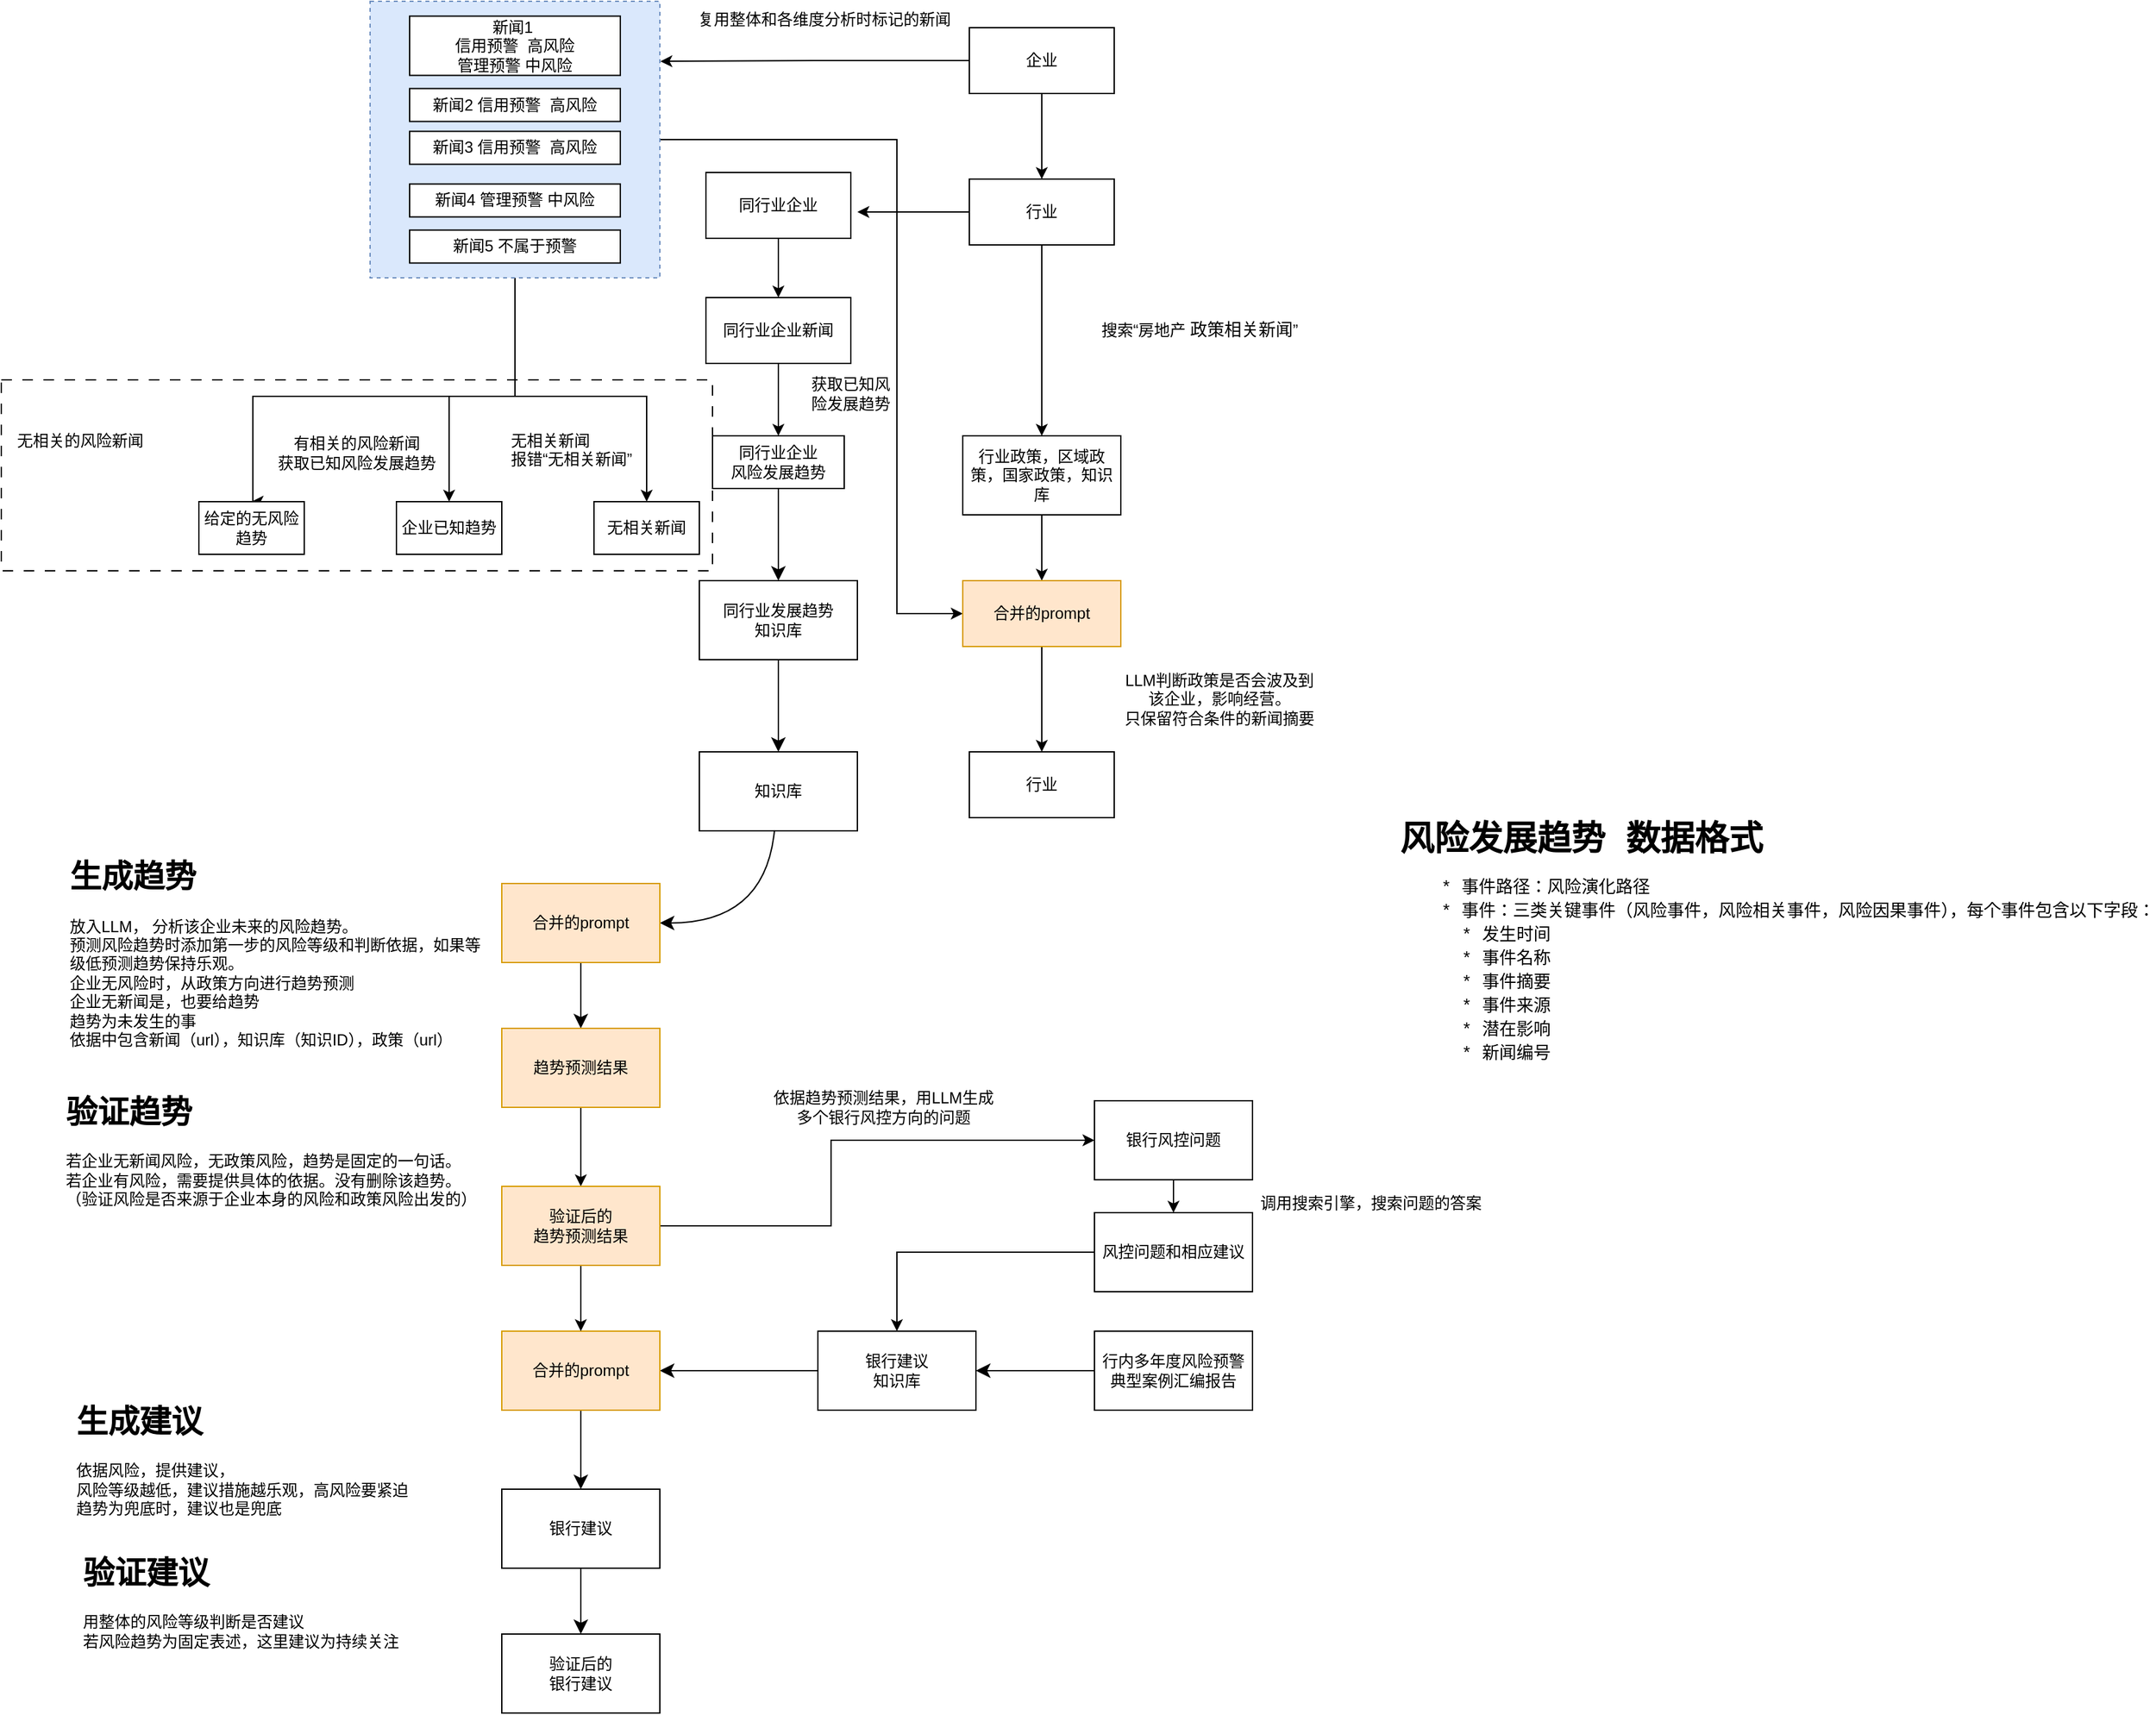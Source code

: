 <mxfile version="26.2.15" pages="2">
  <diagram id="g4KfrPMEAd8bduHjf5qQ" name="趋势预测">
    <mxGraphModel dx="2138" dy="1406" grid="1" gridSize="10" guides="1" tooltips="1" connect="1" arrows="1" fold="1" page="0" pageScale="1" pageWidth="827" pageHeight="1169" background="#FFFFFF" math="0" shadow="0">
      <root>
        <mxCell id="0" />
        <mxCell id="1" parent="0" />
        <mxCell id="QwEnGSgPYAtN27IPZTok-12" value="" style="rounded=0;whiteSpace=wrap;html=1;fillColor=none;dashed=1;dashPattern=8 8;" vertex="1" parent="1">
          <mxGeometry x="-850" y="-452.5" width="540" height="145" as="geometry" />
        </mxCell>
        <mxCell id="ap1UafbcO5KSiNEdRv5n-14" style="edgeStyle=none;curved=1;orthogonalLoop=1;jettySize=auto;html=1;entryX=1;entryY=0.5;entryDx=0;entryDy=0;fontSize=12;startSize=8;endSize=8;" parent="1" source="oFf2WfIn4G3x6mx1aA_b-1" target="oFf2WfIn4G3x6mx1aA_b-9" edge="1">
          <mxGeometry relative="1" as="geometry">
            <Array as="points">
              <mxPoint x="-270" y="-40" />
            </Array>
          </mxGeometry>
        </mxCell>
        <mxCell id="oFf2WfIn4G3x6mx1aA_b-1" value="知识库" style="rounded=0;whiteSpace=wrap;html=1;" parent="1" vertex="1">
          <mxGeometry x="-320" y="-170" width="120" height="60" as="geometry" />
        </mxCell>
        <mxCell id="cwKaPlKyqX2xf4Qcig6E-10" style="edgeStyle=none;curved=1;orthogonalLoop=1;jettySize=auto;html=1;entryX=0.5;entryY=0;entryDx=0;entryDy=0;fontSize=12;startSize=8;endSize=8;" parent="1" source="oFf2WfIn4G3x6mx1aA_b-5" target="oFf2WfIn4G3x6mx1aA_b-1" edge="1">
          <mxGeometry relative="1" as="geometry" />
        </mxCell>
        <mxCell id="oFf2WfIn4G3x6mx1aA_b-5" value="同行业发展趋势&lt;br&gt;知识库" style="rounded=0;whiteSpace=wrap;html=1;" parent="1" vertex="1">
          <mxGeometry x="-320" y="-300" width="120" height="60" as="geometry" />
        </mxCell>
        <mxCell id="ZHlB8Fmt3uqJ9cnptXor-5" value="" style="edgeStyle=none;curved=1;orthogonalLoop=1;jettySize=auto;html=1;fontSize=12;startSize=8;endSize=8;" parent="1" source="oFf2WfIn4G3x6mx1aA_b-9" target="ZHlB8Fmt3uqJ9cnptXor-4" edge="1">
          <mxGeometry relative="1" as="geometry" />
        </mxCell>
        <mxCell id="oFf2WfIn4G3x6mx1aA_b-9" value="合并的prompt" style="rounded=0;whiteSpace=wrap;html=1;fillColor=#ffe6cc;strokeColor=#d79b00;" parent="1" vertex="1">
          <mxGeometry x="-470" y="-70" width="120" height="60" as="geometry" />
        </mxCell>
        <mxCell id="oFf2WfIn4G3x6mx1aA_b-12" value="&lt;div style=&quot;&quot;&gt;&lt;h1&gt;&lt;span style=&quot;background-color: transparent; color: light-dark(rgb(0, 0, 0), rgb(255, 255, 255));&quot;&gt;生成趋势&lt;/span&gt;&lt;/h1&gt;&lt;span style=&quot;background-color: transparent; color: light-dark(rgb(0, 0, 0), rgb(255, 255, 255));&quot;&gt;放入LLM， 分析该企业未来的风险趋势。&lt;/span&gt;&lt;/div&gt;预测风险趋势时添加第一步的风险等级和判断依据，如果等级低预测趋势保持乐观。&lt;div&gt;&lt;span style=&quot;&quot;&gt;企业无风险时，从政策方向进行趋势预测&lt;br&gt;企业无新闻是，也要给趋势&lt;br&gt;趋势为未发生的事&lt;br&gt;依据中包含新闻（url），知识库（知识ID），政策（url）&lt;/span&gt;&lt;/div&gt;" style="text;html=1;align=left;verticalAlign=middle;whiteSpace=wrap;rounded=0;" parent="1" vertex="1">
          <mxGeometry x="-800" y="-100" width="320" height="150" as="geometry" />
        </mxCell>
        <mxCell id="ZHlB8Fmt3uqJ9cnptXor-7" value="" style="edgeStyle=none;curved=1;orthogonalLoop=1;jettySize=auto;html=1;fontSize=12;startSize=8;endSize=8;" parent="1" source="ap1UafbcO5KSiNEdRv5n-1" target="ZHlB8Fmt3uqJ9cnptXor-6" edge="1">
          <mxGeometry relative="1" as="geometry" />
        </mxCell>
        <mxCell id="ap1UafbcO5KSiNEdRv5n-1" value="银行建议" style="rounded=0;whiteSpace=wrap;html=1;" parent="1" vertex="1">
          <mxGeometry x="-470" y="390" width="120" height="60" as="geometry" />
        </mxCell>
        <mxCell id="ap1UafbcO5KSiNEdRv5n-3" value="企业已知趋势" style="rounded=0;whiteSpace=wrap;html=1;" parent="1" vertex="1">
          <mxGeometry x="-550" y="-360" width="80" height="40" as="geometry" />
        </mxCell>
        <mxCell id="cwKaPlKyqX2xf4Qcig6E-9" style="edgeStyle=none;curved=1;orthogonalLoop=1;jettySize=auto;html=1;entryX=1;entryY=0.5;entryDx=0;entryDy=0;fontSize=12;startSize=8;endSize=8;" parent="1" source="ap1UafbcO5KSiNEdRv5n-4" target="cwKaPlKyqX2xf4Qcig6E-5" edge="1">
          <mxGeometry relative="1" as="geometry" />
        </mxCell>
        <mxCell id="ap1UafbcO5KSiNEdRv5n-4" value="行内多年度风险预警典型案例汇编报告" style="rounded=0;whiteSpace=wrap;html=1;" parent="1" vertex="1">
          <mxGeometry x="-20" y="270" width="120" height="60" as="geometry" />
        </mxCell>
        <mxCell id="ap1UafbcO5KSiNEdRv5n-12" style="edgeStyle=none;curved=1;orthogonalLoop=1;jettySize=auto;html=1;entryX=0.5;entryY=0;entryDx=0;entryDy=0;fontSize=12;startSize=8;endSize=8;strokeColor=#000000;" parent="1" source="ap1UafbcO5KSiNEdRv5n-11" target="oFf2WfIn4G3x6mx1aA_b-5" edge="1">
          <mxGeometry relative="1" as="geometry" />
        </mxCell>
        <mxCell id="ap1UafbcO5KSiNEdRv5n-11" value="同行业企业&lt;br&gt;风险发展趋势" style="rounded=0;whiteSpace=wrap;html=1;" parent="1" vertex="1">
          <mxGeometry x="-310" y="-410" width="100" height="40" as="geometry" />
        </mxCell>
        <mxCell id="ap1UafbcO5KSiNEdRv5n-15" value="&lt;div style=&quot;font-family: Consolas, &amp;quot;Courier New&amp;quot;, monospace; font-weight: normal; font-size: 13px; line-height: 18px; white-space: pre;&quot;&gt;&lt;div style=&quot;&quot;&gt;&lt;h1 style=&quot;&quot;&gt;风险发展趋势 数据格式&lt;/h1&gt;&lt;font&gt;&lt;font style=&quot;color: rgb(0, 0, 0);&quot;&gt;&amp;nbsp; &amp;nbsp; * 事件路径：风险演化路径&lt;br&gt;&lt;/font&gt;&lt;font style=&quot;color: rgb(0, 0, 0);&quot;&gt;    * 事件：三类关键事件（风险事件，风险相关事件，风险因果事件），每个事件包含以下字段：&lt;/font&gt;&lt;/font&gt;&lt;/div&gt;&lt;div style=&quot;&quot;&gt;&lt;span style=&quot;color: rgb(206, 145, 120);&quot;&gt;&lt;font style=&quot;color: rgb(0, 0, 0);&quot;&gt;&amp;nbsp; &amp;nbsp; &amp;nbsp; * 发生时间&lt;/font&gt;&lt;/span&gt;&lt;/div&gt;&lt;div style=&quot;&quot;&gt;&lt;span style=&quot;color: rgb(206, 145, 120);&quot;&gt;&lt;font style=&quot;color: rgb(0, 0, 0);&quot;&gt;&amp;nbsp; &amp;nbsp; &amp;nbsp; * 事件名称&lt;/font&gt;&lt;/span&gt;&lt;/div&gt;&lt;div style=&quot;&quot;&gt;&lt;span style=&quot;color: rgb(206, 145, 120);&quot;&gt;&lt;font style=&quot;color: rgb(0, 0, 0);&quot;&gt;&amp;nbsp; &amp;nbsp; &amp;nbsp; * 事件摘要&lt;/font&gt;&lt;/span&gt;&lt;/div&gt;&lt;div style=&quot;&quot;&gt;&lt;span style=&quot;color: rgb(206, 145, 120);&quot;&gt;&lt;font style=&quot;color: rgb(0, 0, 0);&quot;&gt;&amp;nbsp; &amp;nbsp; &amp;nbsp; * 事件来源&lt;/font&gt;&lt;/span&gt;&lt;/div&gt;&lt;div style=&quot;&quot;&gt;&lt;span style=&quot;color: rgb(206, 145, 120);&quot;&gt;&lt;font style=&quot;color: rgb(0, 0, 0);&quot;&gt;&amp;nbsp; &amp;nbsp; &amp;nbsp; * 潜在影响&lt;/font&gt;&lt;/span&gt;&lt;/div&gt;&lt;div style=&quot;&quot;&gt;&lt;span style=&quot;color: rgb(206, 145, 120);&quot;&gt;&lt;font style=&quot;color: rgb(0, 0, 0);&quot;&gt;&amp;nbsp; &amp;nbsp; &amp;nbsp; * 新闻编号&lt;/font&gt;&lt;/span&gt;&lt;/div&gt;&lt;/div&gt;" style="text;whiteSpace=wrap;html=1;" parent="1" vertex="1">
          <mxGeometry x="210" y="-135" width="560" height="220" as="geometry" />
        </mxCell>
        <mxCell id="cwKaPlKyqX2xf4Qcig6E-8" style="edgeStyle=none;curved=1;orthogonalLoop=1;jettySize=auto;html=1;entryX=1;entryY=0.5;entryDx=0;entryDy=0;fontSize=12;startSize=8;endSize=8;" parent="1" source="cwKaPlKyqX2xf4Qcig6E-5" target="cwKaPlKyqX2xf4Qcig6E-6" edge="1">
          <mxGeometry relative="1" as="geometry" />
        </mxCell>
        <mxCell id="cwKaPlKyqX2xf4Qcig6E-5" value="银行建议&lt;br&gt;知识库" style="rounded=0;whiteSpace=wrap;html=1;" parent="1" vertex="1">
          <mxGeometry x="-230" y="270" width="120" height="60" as="geometry" />
        </mxCell>
        <mxCell id="cwKaPlKyqX2xf4Qcig6E-11" style="edgeStyle=none;curved=1;orthogonalLoop=1;jettySize=auto;html=1;entryX=0.5;entryY=0;entryDx=0;entryDy=0;fontSize=12;startSize=8;endSize=8;" parent="1" source="cwKaPlKyqX2xf4Qcig6E-6" target="ap1UafbcO5KSiNEdRv5n-1" edge="1">
          <mxGeometry relative="1" as="geometry" />
        </mxCell>
        <mxCell id="cwKaPlKyqX2xf4Qcig6E-6" value="合并的prompt" style="rounded=0;whiteSpace=wrap;html=1;fillColor=#ffe6cc;strokeColor=#d79b00;" parent="1" vertex="1">
          <mxGeometry x="-470" y="270" width="120" height="60" as="geometry" />
        </mxCell>
        <mxCell id="cwKaPlKyqX2xf4Qcig6E-12" value="&lt;h1&gt;生成建议&lt;/h1&gt;依据风险，提供建议，&lt;br&gt;风险等级越低，建议措施越乐观，高风险要紧迫&lt;br&gt;趋势为兜底时，建议也是兜底" style="text;html=1;align=left;verticalAlign=middle;whiteSpace=wrap;rounded=0;" parent="1" vertex="1">
          <mxGeometry x="-795" y="310" width="310" height="100" as="geometry" />
        </mxCell>
        <mxCell id="WetCdsiVF_AP3SzyY_i4-27" value="" style="edgeStyle=orthogonalEdgeStyle;rounded=0;orthogonalLoop=1;jettySize=auto;html=1;" parent="1" source="cwKaPlKyqX2xf4Qcig6E-19" target="WetCdsiVF_AP3SzyY_i4-26" edge="1">
          <mxGeometry relative="1" as="geometry" />
        </mxCell>
        <mxCell id="cwKaPlKyqX2xf4Qcig6E-19" value="银行风控问题" style="rounded=0;whiteSpace=wrap;html=1;" parent="1" vertex="1">
          <mxGeometry x="-20" y="95" width="120" height="60" as="geometry" />
        </mxCell>
        <mxCell id="WetCdsiVF_AP3SzyY_i4-49" style="edgeStyle=orthogonalEdgeStyle;rounded=0;orthogonalLoop=1;jettySize=auto;html=1;entryX=0.5;entryY=0;entryDx=0;entryDy=0;" parent="1" source="cwKaPlKyqX2xf4Qcig6E-22" target="WetCdsiVF_AP3SzyY_i4-44" edge="1">
          <mxGeometry relative="1" as="geometry" />
        </mxCell>
        <mxCell id="cwKaPlKyqX2xf4Qcig6E-22" value="行业政策，区域政策，国家政策，知识库" style="rounded=0;whiteSpace=wrap;html=1;" parent="1" vertex="1">
          <mxGeometry x="-120" y="-410" width="120" height="60" as="geometry" />
        </mxCell>
        <mxCell id="cwKaPlKyqX2xf4Qcig6E-35" value="&lt;div style=&quot;text-align: left;&quot;&gt;&lt;h1&gt;&lt;span style=&quot;background-color: transparent; color: light-dark(rgb(0, 0, 0), rgb(255, 255, 255)); text-align: center;&quot;&gt;验证趋势&lt;/span&gt;&lt;/h1&gt;&lt;span style=&quot;background-color: transparent; color: light-dark(rgb(0, 0, 0), rgb(255, 255, 255)); text-align: center;&quot;&gt;若企业无新闻风险，无政策风险，趋势是固定的一句话。&lt;br&gt;若企业有风险，需要提供具体的依据。&lt;/span&gt;&lt;span style=&quot;background-color: transparent; color: light-dark(rgb(0, 0, 0), rgb(255, 255, 255)); text-align: center;&quot;&gt;没有删除该趋势。&lt;/span&gt;&lt;/div&gt;&lt;div style=&quot;text-align: center;&quot;&gt;（验证风险是否来源于企业本身的风险和政策风险出发的）&lt;br&gt;&lt;/div&gt;" style="text;html=1;align=center;verticalAlign=middle;whiteSpace=wrap;rounded=0;" parent="1" vertex="1">
          <mxGeometry x="-805" y="85" width="320" height="80" as="geometry" />
        </mxCell>
        <mxCell id="WetCdsiVF_AP3SzyY_i4-15" value="" style="edgeStyle=orthogonalEdgeStyle;rounded=0;orthogonalLoop=1;jettySize=auto;html=1;" parent="1" source="ZHlB8Fmt3uqJ9cnptXor-4" target="WetCdsiVF_AP3SzyY_i4-14" edge="1">
          <mxGeometry relative="1" as="geometry" />
        </mxCell>
        <mxCell id="ZHlB8Fmt3uqJ9cnptXor-4" value="趋势预测结果" style="rounded=0;whiteSpace=wrap;html=1;fillColor=#ffe6cc;strokeColor=#d79b00;" parent="1" vertex="1">
          <mxGeometry x="-470" y="40" width="120" height="60" as="geometry" />
        </mxCell>
        <mxCell id="ZHlB8Fmt3uqJ9cnptXor-6" value="验证后的&lt;br&gt;银行建议" style="rounded=0;whiteSpace=wrap;html=1;" parent="1" vertex="1">
          <mxGeometry x="-470" y="500" width="120" height="60" as="geometry" />
        </mxCell>
        <mxCell id="ZHlB8Fmt3uqJ9cnptXor-13" value="&lt;h1&gt;&lt;span style=&quot;&quot;&gt;验证建议&lt;/span&gt;&lt;/h1&gt;&lt;span style=&quot;&quot;&gt;用整体的风险等级判断是否建议&lt;/span&gt;&lt;br style=&quot;padding: 0px; margin: 0px;&quot;&gt;&lt;span style=&quot;&quot;&gt;若风险趋势为固定表述，这里建议为持续关注&lt;br&gt;&lt;br&gt;&lt;/span&gt;" style="text;html=1;align=left;verticalAlign=middle;whiteSpace=wrap;rounded=0;" parent="1" vertex="1">
          <mxGeometry x="-790" y="430" width="275" height="90" as="geometry" />
        </mxCell>
        <mxCell id="ZHlB8Fmt3uqJ9cnptXor-16" value="LLM判断政策是否会波及到该企业，影响经营。&lt;br&gt;只保留符合条件的新闻摘要" style="text;html=1;align=center;verticalAlign=middle;whiteSpace=wrap;rounded=0;" parent="1" vertex="1">
          <mxGeometry y="-250" width="150" height="80" as="geometry" />
        </mxCell>
        <mxCell id="dJdMZ9Y7PKRbqeQjchNC-8" style="edgeStyle=orthogonalEdgeStyle;rounded=0;orthogonalLoop=1;jettySize=auto;html=1;entryX=0.5;entryY=0;entryDx=0;entryDy=0;" parent="1" source="dJdMZ9Y7PKRbqeQjchNC-1" target="ap1UafbcO5KSiNEdRv5n-3" edge="1">
          <mxGeometry relative="1" as="geometry">
            <Array as="points">
              <mxPoint x="-460" y="-440" />
              <mxPoint x="-510" y="-440" />
            </Array>
          </mxGeometry>
        </mxCell>
        <mxCell id="WetCdsiVF_AP3SzyY_i4-32" style="edgeStyle=orthogonalEdgeStyle;rounded=0;orthogonalLoop=1;jettySize=auto;html=1;entryX=0.5;entryY=0;entryDx=0;entryDy=0;" parent="1" source="dJdMZ9Y7PKRbqeQjchNC-1" target="WetCdsiVF_AP3SzyY_i4-17" edge="1">
          <mxGeometry relative="1" as="geometry">
            <Array as="points">
              <mxPoint x="-460" y="-440" />
              <mxPoint x="-360" y="-440" />
            </Array>
          </mxGeometry>
        </mxCell>
        <mxCell id="WetCdsiVF_AP3SzyY_i4-52" style="edgeStyle=orthogonalEdgeStyle;rounded=0;orthogonalLoop=1;jettySize=auto;html=1;entryX=0;entryY=0.5;entryDx=0;entryDy=0;" parent="1" source="dJdMZ9Y7PKRbqeQjchNC-1" target="WetCdsiVF_AP3SzyY_i4-44" edge="1">
          <mxGeometry relative="1" as="geometry">
            <Array as="points">
              <mxPoint x="-170" y="-635" />
              <mxPoint x="-170" y="-275" />
            </Array>
          </mxGeometry>
        </mxCell>
        <mxCell id="QwEnGSgPYAtN27IPZTok-10" style="edgeStyle=orthogonalEdgeStyle;rounded=0;orthogonalLoop=1;jettySize=auto;html=1;" edge="1" parent="1">
          <mxGeometry relative="1" as="geometry">
            <mxPoint x="-660" y="-360" as="targetPoint" />
            <mxPoint x="-460" y="-440" as="sourcePoint" />
            <Array as="points">
              <mxPoint x="-659" y="-440" />
            </Array>
          </mxGeometry>
        </mxCell>
        <mxCell id="dJdMZ9Y7PKRbqeQjchNC-1" value="" style="rounded=0;whiteSpace=wrap;html=1;dashed=1;fillColor=#dae8fc;strokeColor=#6c8ebf;" parent="1" vertex="1">
          <mxGeometry x="-570" y="-740" width="220" height="210" as="geometry" />
        </mxCell>
        <mxCell id="dJdMZ9Y7PKRbqeQjchNC-2" value="新闻5 不属于预警" style="rounded=0;whiteSpace=wrap;html=1;" parent="1" vertex="1">
          <mxGeometry x="-540" y="-566.25" width="160" height="25" as="geometry" />
        </mxCell>
        <mxCell id="dJdMZ9Y7PKRbqeQjchNC-3" value="新闻4 管理预警 中风险" style="rounded=0;whiteSpace=wrap;html=1;" parent="1" vertex="1">
          <mxGeometry x="-540" y="-601.25" width="160" height="25" as="geometry" />
        </mxCell>
        <mxCell id="dJdMZ9Y7PKRbqeQjchNC-4" value="新闻3 信用预警&amp;nbsp; 高风险" style="rounded=0;whiteSpace=wrap;html=1;" parent="1" vertex="1">
          <mxGeometry x="-540" y="-641.25" width="160" height="25" as="geometry" />
        </mxCell>
        <mxCell id="dJdMZ9Y7PKRbqeQjchNC-5" value="新闻2 信用预警&amp;nbsp; 高风险" style="rounded=0;whiteSpace=wrap;html=1;" parent="1" vertex="1">
          <mxGeometry x="-540" y="-673.75" width="160" height="25" as="geometry" />
        </mxCell>
        <mxCell id="dJdMZ9Y7PKRbqeQjchNC-6" value="新闻1&amp;nbsp;&lt;div&gt;信用预警&amp;nbsp; 高风险&lt;div&gt;管理预警 中风险&lt;/div&gt;&lt;/div&gt;" style="rounded=0;whiteSpace=wrap;html=1;" parent="1" vertex="1">
          <mxGeometry x="-540" y="-728.75" width="160" height="45" as="geometry" />
        </mxCell>
        <mxCell id="WetCdsiVF_AP3SzyY_i4-5" style="edgeStyle=orthogonalEdgeStyle;rounded=0;orthogonalLoop=1;jettySize=auto;html=1;entryX=0.5;entryY=0;entryDx=0;entryDy=0;" parent="1" source="WetCdsiVF_AP3SzyY_i4-2" target="cwKaPlKyqX2xf4Qcig6E-22" edge="1">
          <mxGeometry relative="1" as="geometry" />
        </mxCell>
        <mxCell id="WetCdsiVF_AP3SzyY_i4-10" style="edgeStyle=orthogonalEdgeStyle;rounded=0;orthogonalLoop=1;jettySize=auto;html=1;" parent="1" source="WetCdsiVF_AP3SzyY_i4-2" edge="1">
          <mxGeometry relative="1" as="geometry">
            <mxPoint x="-200" y="-580" as="targetPoint" />
          </mxGeometry>
        </mxCell>
        <mxCell id="WetCdsiVF_AP3SzyY_i4-2" value="行业" style="html=1;whiteSpace=wrap;" parent="1" vertex="1">
          <mxGeometry x="-115" y="-605" width="110" height="50" as="geometry" />
        </mxCell>
        <mxCell id="WetCdsiVF_AP3SzyY_i4-6" style="edgeStyle=orthogonalEdgeStyle;rounded=0;orthogonalLoop=1;jettySize=auto;html=1;entryX=0.5;entryY=0;entryDx=0;entryDy=0;" parent="1" source="WetCdsiVF_AP3SzyY_i4-3" target="WetCdsiVF_AP3SzyY_i4-2" edge="1">
          <mxGeometry relative="1" as="geometry" />
        </mxCell>
        <mxCell id="WetCdsiVF_AP3SzyY_i4-3" value="企业" style="html=1;whiteSpace=wrap;" parent="1" vertex="1">
          <mxGeometry x="-115" y="-720" width="110" height="50" as="geometry" />
        </mxCell>
        <mxCell id="WetCdsiVF_AP3SzyY_i4-7" value="&lt;span&gt;&lt;font&gt;&lt;font style=&quot;color: rgb(0, 0, 0);&quot;&gt;搜索“房地产&amp;nbsp;&lt;/font&gt;&lt;span style=&quot;font-family: Consolas, &amp;quot;Courier New&amp;quot;, monospace; font-size: 13px; white-space: pre; color: rgb(206, 145, 120);&quot;&gt;&lt;font style=&quot;color: rgb(0, 0, 0);&quot;&gt;政策相关新闻&lt;/font&gt;&lt;/span&gt;&lt;font style=&quot;color: rgb(0, 0, 0);&quot;&gt;”&lt;/font&gt;&lt;/font&gt;&lt;/span&gt;" style="text;html=1;align=center;verticalAlign=middle;whiteSpace=wrap;rounded=0;" parent="1" vertex="1">
          <mxGeometry x="-50" y="-500" width="220" height="20" as="geometry" />
        </mxCell>
        <mxCell id="WetCdsiVF_AP3SzyY_i4-8" value="复用整体和各维度分析时标记的新闻" style="text;html=1;align=center;verticalAlign=middle;whiteSpace=wrap;rounded=0;" parent="1" vertex="1">
          <mxGeometry x="-330" y="-740" width="210" height="27.5" as="geometry" />
        </mxCell>
        <mxCell id="WetCdsiVF_AP3SzyY_i4-42" style="edgeStyle=orthogonalEdgeStyle;rounded=0;orthogonalLoop=1;jettySize=auto;html=1;entryX=0.5;entryY=0;entryDx=0;entryDy=0;" parent="1" source="WetCdsiVF_AP3SzyY_i4-9" target="WetCdsiVF_AP3SzyY_i4-40" edge="1">
          <mxGeometry relative="1" as="geometry" />
        </mxCell>
        <mxCell id="WetCdsiVF_AP3SzyY_i4-9" value="同行业企业" style="html=1;whiteSpace=wrap;" parent="1" vertex="1">
          <mxGeometry x="-315" y="-610" width="110" height="50" as="geometry" />
        </mxCell>
        <mxCell id="WetCdsiVF_AP3SzyY_i4-16" style="edgeStyle=orthogonalEdgeStyle;rounded=0;orthogonalLoop=1;jettySize=auto;html=1;entryX=0.5;entryY=0;entryDx=0;entryDy=0;" parent="1" source="WetCdsiVF_AP3SzyY_i4-14" target="cwKaPlKyqX2xf4Qcig6E-6" edge="1">
          <mxGeometry relative="1" as="geometry" />
        </mxCell>
        <mxCell id="WetCdsiVF_AP3SzyY_i4-29" style="edgeStyle=orthogonalEdgeStyle;rounded=0;orthogonalLoop=1;jettySize=auto;html=1;entryX=0;entryY=0.5;entryDx=0;entryDy=0;" parent="1" source="WetCdsiVF_AP3SzyY_i4-14" target="cwKaPlKyqX2xf4Qcig6E-19" edge="1">
          <mxGeometry relative="1" as="geometry">
            <Array as="points">
              <mxPoint x="-220" y="190" />
              <mxPoint x="-220" y="125" />
            </Array>
          </mxGeometry>
        </mxCell>
        <mxCell id="WetCdsiVF_AP3SzyY_i4-14" value="验证后的&lt;br&gt;趋势预测结果" style="rounded=0;whiteSpace=wrap;html=1;fillColor=#ffe6cc;strokeColor=#d79b00;" parent="1" vertex="1">
          <mxGeometry x="-470" y="160" width="120" height="60" as="geometry" />
        </mxCell>
        <mxCell id="WetCdsiVF_AP3SzyY_i4-17" value="无相关新闻" style="html=1;whiteSpace=wrap;" parent="1" vertex="1">
          <mxGeometry x="-400" y="-360" width="80" height="40" as="geometry" />
        </mxCell>
        <mxCell id="WetCdsiVF_AP3SzyY_i4-19" value="&lt;span style=&quot;text-align: center;&quot;&gt;无&lt;/span&gt;&lt;span style=&quot;color: light-dark(rgb(0, 0, 0), rgb(255, 255, 255)); background-color: transparent; text-align: center;&quot;&gt;相关&lt;/span&gt;&lt;span style=&quot;color: light-dark(rgb(0, 0, 0), rgb(255, 255, 255)); background-color: transparent; text-align: center;&quot;&gt;新闻&lt;br&gt;报错“无相关新闻&lt;/span&gt;&lt;span style=&quot;color: light-dark(rgb(0, 0, 0), rgb(255, 255, 255)); background-color: transparent; text-align: center;&quot;&gt;”&lt;/span&gt;" style="text;whiteSpace=wrap;html=1;" parent="1" vertex="1">
          <mxGeometry x="-465" y="-420" width="150" height="20" as="geometry" />
        </mxCell>
        <mxCell id="WetCdsiVF_AP3SzyY_i4-20" value="&lt;span style=&quot;forced-color-adjust: none; color: light-dark(rgb(0, 0, 0), rgb(255, 255, 255)); font-family: Helvetica; font-size: 12px; font-style: normal; font-variant-ligatures: normal; font-variant-caps: normal; font-weight: 400; letter-spacing: normal; orphans: 2; text-indent: 0px; text-transform: none; widows: 2; word-spacing: 0px; -webkit-text-stroke-width: 0px; white-space: normal; background-color: transparent; text-decoration-thickness: initial; text-decoration-style: initial; text-decoration-color: initial; text-align: center;&quot;&gt;无相关的风险&lt;/span&gt;&lt;span style=&quot;forced-color-adjust: none; color: light-dark(rgb(0, 0, 0), rgb(255, 255, 255)); font-family: Helvetica; font-size: 12px; font-style: normal; font-variant-ligatures: normal; font-variant-caps: normal; font-weight: 400; letter-spacing: normal; orphans: 2; text-indent: 0px; text-transform: none; widows: 2; word-spacing: 0px; -webkit-text-stroke-width: 0px; white-space: normal; background-color: transparent; text-decoration-thickness: initial; text-decoration-style: initial; text-decoration-color: initial; text-align: center;&quot;&gt;新闻&lt;/span&gt;" style="text;whiteSpace=wrap;html=1;" parent="1" vertex="1">
          <mxGeometry x="-840" y="-420" width="180" height="50" as="geometry" />
        </mxCell>
        <mxCell id="WetCdsiVF_AP3SzyY_i4-23" style="edgeStyle=orthogonalEdgeStyle;rounded=0;orthogonalLoop=1;jettySize=auto;html=1;exitX=0.5;exitY=1;exitDx=0;exitDy=0;" parent="1" source="WetCdsiVF_AP3SzyY_i4-20" target="WetCdsiVF_AP3SzyY_i4-20" edge="1">
          <mxGeometry relative="1" as="geometry" />
        </mxCell>
        <mxCell id="WetCdsiVF_AP3SzyY_i4-25" value="依据趋势预测结果，用LLM生成多个银行风控方向的问题" style="text;html=1;align=center;verticalAlign=middle;whiteSpace=wrap;rounded=0;" parent="1" vertex="1">
          <mxGeometry x="-270" y="85" width="180" height="30" as="geometry" />
        </mxCell>
        <mxCell id="WetCdsiVF_AP3SzyY_i4-30" style="edgeStyle=orthogonalEdgeStyle;rounded=0;orthogonalLoop=1;jettySize=auto;html=1;entryX=0.5;entryY=0;entryDx=0;entryDy=0;" parent="1" source="WetCdsiVF_AP3SzyY_i4-26" target="cwKaPlKyqX2xf4Qcig6E-5" edge="1">
          <mxGeometry relative="1" as="geometry" />
        </mxCell>
        <mxCell id="WetCdsiVF_AP3SzyY_i4-26" value="风控问题和相应建议" style="rounded=0;whiteSpace=wrap;html=1;" parent="1" vertex="1">
          <mxGeometry x="-20" y="180" width="120" height="60" as="geometry" />
        </mxCell>
        <mxCell id="WetCdsiVF_AP3SzyY_i4-28" value="调用搜索引擎，搜索问题的答案" style="text;html=1;align=center;verticalAlign=middle;whiteSpace=wrap;rounded=0;" parent="1" vertex="1">
          <mxGeometry x="100" y="150" width="180" height="45" as="geometry" />
        </mxCell>
        <mxCell id="WetCdsiVF_AP3SzyY_i4-33" style="edgeStyle=orthogonalEdgeStyle;rounded=0;orthogonalLoop=1;jettySize=auto;html=1;entryX=1.002;entryY=0.217;entryDx=0;entryDy=0;entryPerimeter=0;" parent="1" source="WetCdsiVF_AP3SzyY_i4-3" target="dJdMZ9Y7PKRbqeQjchNC-1" edge="1">
          <mxGeometry relative="1" as="geometry" />
        </mxCell>
        <mxCell id="WetCdsiVF_AP3SzyY_i4-35" value="有相关的风险新闻&lt;br&gt;获取已知风险发展趋势" style="text;html=1;align=center;verticalAlign=middle;whiteSpace=wrap;rounded=0;" parent="1" vertex="1">
          <mxGeometry x="-650" y="-410" width="140" height="25" as="geometry" />
        </mxCell>
        <mxCell id="WetCdsiVF_AP3SzyY_i4-37" value="获取已知风险发展趋势" style="text;html=1;align=center;verticalAlign=middle;whiteSpace=wrap;rounded=0;" parent="1" vertex="1">
          <mxGeometry x="-240" y="-455" width="70" height="25" as="geometry" />
        </mxCell>
        <mxCell id="WetCdsiVF_AP3SzyY_i4-41" style="edgeStyle=orthogonalEdgeStyle;rounded=0;orthogonalLoop=1;jettySize=auto;html=1;entryX=0.5;entryY=0;entryDx=0;entryDy=0;" parent="1" source="WetCdsiVF_AP3SzyY_i4-40" target="ap1UafbcO5KSiNEdRv5n-11" edge="1">
          <mxGeometry relative="1" as="geometry">
            <mxPoint x="-260" y="-420" as="targetPoint" />
          </mxGeometry>
        </mxCell>
        <mxCell id="WetCdsiVF_AP3SzyY_i4-40" value="同行业企业新闻" style="html=1;whiteSpace=wrap;" parent="1" vertex="1">
          <mxGeometry x="-315" y="-515" width="110" height="50" as="geometry" />
        </mxCell>
        <mxCell id="QwEnGSgPYAtN27IPZTok-6" value="" style="edgeStyle=orthogonalEdgeStyle;rounded=0;orthogonalLoop=1;jettySize=auto;html=1;" edge="1" parent="1" source="WetCdsiVF_AP3SzyY_i4-44" target="QwEnGSgPYAtN27IPZTok-4">
          <mxGeometry relative="1" as="geometry" />
        </mxCell>
        <mxCell id="WetCdsiVF_AP3SzyY_i4-44" value="合并的prompt" style="rounded=0;whiteSpace=wrap;html=1;fillColor=#ffe6cc;strokeColor=#d79b00;" parent="1" vertex="1">
          <mxGeometry x="-120" y="-300" width="120" height="50" as="geometry" />
        </mxCell>
        <mxCell id="QwEnGSgPYAtN27IPZTok-4" value="行业" style="html=1;whiteSpace=wrap;" vertex="1" parent="1">
          <mxGeometry x="-115" y="-170" width="110" height="50" as="geometry" />
        </mxCell>
        <mxCell id="QwEnGSgPYAtN27IPZTok-13" value="给定的无风险趋势" style="rounded=0;whiteSpace=wrap;html=1;" vertex="1" parent="1">
          <mxGeometry x="-700" y="-360" width="80" height="40" as="geometry" />
        </mxCell>
      </root>
    </mxGraphModel>
  </diagram>
  <diagram name="整体和各维度分析" id="-CptS_FyW93wxNX5hnl3">
    <mxGraphModel dx="1173" dy="758" grid="1" gridSize="10" guides="1" tooltips="1" connect="1" arrows="1" fold="1" page="1" pageScale="1" pageWidth="827" pageHeight="1169" background="#FFFFFF" math="0" shadow="0">
      <root>
        <mxCell id="0" />
        <mxCell id="1" parent="0" />
        <mxCell id="s7Zkl6-Z5yvxKvuWmYw4-3" style="edgeStyle=orthogonalEdgeStyle;rounded=0;orthogonalLoop=1;jettySize=auto;html=1;exitX=0.689;exitY=1.017;exitDx=0;exitDy=0;exitPerimeter=0;" edge="1" parent="1" source="sgrRT7Y9RnZKxksEeC1y-44">
          <mxGeometry relative="1" as="geometry">
            <mxPoint x="285" y="1507.5" as="targetPoint" />
            <mxPoint x="420" y="1360" as="sourcePoint" />
            <Array as="points">
              <mxPoint x="381" y="1360" />
              <mxPoint x="380" y="1508" />
            </Array>
          </mxGeometry>
        </mxCell>
        <mxCell id="sgrRT7Y9RnZKxksEeC1y-44" value="" style="rounded=0;whiteSpace=wrap;html=1;" parent="1" vertex="1">
          <mxGeometry x="250" y="1120" width="190" height="232.5" as="geometry" />
        </mxCell>
        <mxCell id="sgrRT7Y9RnZKxksEeC1y-24" value="" style="rounded=0;whiteSpace=wrap;html=1;dashed=1;" parent="1" vertex="1">
          <mxGeometry x="260" y="1240" width="166" height="90" as="geometry" />
        </mxCell>
        <mxCell id="sgrRT7Y9RnZKxksEeC1y-23" value="" style="rounded=0;whiteSpace=wrap;html=1;dashed=1;" parent="1" vertex="1">
          <mxGeometry x="260" y="1135" width="170" height="100" as="geometry" />
        </mxCell>
        <mxCell id="s7Zkl6-Z5yvxKvuWmYw4-4" style="edgeStyle=orthogonalEdgeStyle;rounded=0;orthogonalLoop=1;jettySize=auto;html=1;" edge="1" parent="1" source="sgrRT7Y9RnZKxksEeC1y-10">
          <mxGeometry relative="1" as="geometry">
            <mxPoint x="253" y="810" as="targetPoint" />
          </mxGeometry>
        </mxCell>
        <mxCell id="sgrRT7Y9RnZKxksEeC1y-10" value="" style="rounded=0;whiteSpace=wrap;html=1;dashed=1;fillColor=none;" parent="1" vertex="1">
          <mxGeometry x="198.25" y="580" width="110" height="160" as="geometry" />
        </mxCell>
        <mxCell id="sgrRT7Y9RnZKxksEeC1y-1" value="新闻5" style="rounded=0;whiteSpace=wrap;html=1;" parent="1" vertex="1">
          <mxGeometry x="218.25" y="710" width="70" height="20" as="geometry" />
        </mxCell>
        <mxCell id="sgrRT7Y9RnZKxksEeC1y-2" value="新闻4" style="rounded=0;whiteSpace=wrap;html=1;" parent="1" vertex="1">
          <mxGeometry x="218.25" y="680" width="70" height="20" as="geometry" />
        </mxCell>
        <mxCell id="sgrRT7Y9RnZKxksEeC1y-3" value="新闻3" style="rounded=0;whiteSpace=wrap;html=1;" parent="1" vertex="1">
          <mxGeometry x="218.25" y="650" width="70" height="20" as="geometry" />
        </mxCell>
        <mxCell id="sgrRT7Y9RnZKxksEeC1y-4" value="新闻2" style="rounded=0;whiteSpace=wrap;html=1;" parent="1" vertex="1">
          <mxGeometry x="218.25" y="620" width="70" height="20" as="geometry" />
        </mxCell>
        <mxCell id="sgrRT7Y9RnZKxksEeC1y-5" value="新闻1" style="rounded=0;whiteSpace=wrap;html=1;" parent="1" vertex="1">
          <mxGeometry x="218.25" y="590" width="70" height="20" as="geometry" />
        </mxCell>
        <mxCell id="sgrRT7Y9RnZKxksEeC1y-9" value="获取新闻数据&lt;div&gt;搜索引擎、API&lt;/div&gt;" style="text;html=1;align=center;verticalAlign=middle;whiteSpace=wrap;rounded=0;" parent="1" vertex="1">
          <mxGeometry x="358.25" y="510" width="125" height="30" as="geometry" />
        </mxCell>
        <mxCell id="sgrRT7Y9RnZKxksEeC1y-14" value="若能搜到新闻，用LLM标记 各个新闻&lt;div&gt;风险维度、风险等级、可信度、关注企业&lt;/div&gt;" style="text;html=1;align=center;verticalAlign=middle;whiteSpace=wrap;rounded=0;" parent="1" vertex="1">
          <mxGeometry x="300" y="755" width="257.5" height="40" as="geometry" />
        </mxCell>
        <mxCell id="sgrRT7Y9RnZKxksEeC1y-15" value="信用预警" style="text;html=1;align=center;verticalAlign=middle;whiteSpace=wrap;rounded=0;" parent="1" vertex="1">
          <mxGeometry x="260" y="1170" width="60" height="30" as="geometry" />
        </mxCell>
        <mxCell id="sgrRT7Y9RnZKxksEeC1y-16" value="管理预警" style="text;html=1;align=center;verticalAlign=middle;whiteSpace=wrap;rounded=0;" parent="1" vertex="1">
          <mxGeometry x="260" y="1260" width="60" height="30" as="geometry" />
        </mxCell>
        <mxCell id="sgrRT7Y9RnZKxksEeC1y-17" value="新闻1" style="rounded=0;whiteSpace=wrap;html=1;" parent="1" vertex="1">
          <mxGeometry x="336" y="1140" width="70" height="20" as="geometry" />
        </mxCell>
        <mxCell id="sgrRT7Y9RnZKxksEeC1y-18" value="新闻2" style="rounded=0;whiteSpace=wrap;html=1;" parent="1" vertex="1">
          <mxGeometry x="336" y="1175" width="70" height="20" as="geometry" />
        </mxCell>
        <mxCell id="sgrRT7Y9RnZKxksEeC1y-19" value="新闻3" style="rounded=0;whiteSpace=wrap;html=1;" parent="1" vertex="1">
          <mxGeometry x="336" y="1210" width="70" height="20" as="geometry" />
        </mxCell>
        <mxCell id="sgrRT7Y9RnZKxksEeC1y-20" value="新闻1" style="rounded=0;whiteSpace=wrap;html=1;" parent="1" vertex="1">
          <mxGeometry x="336" y="1250" width="70" height="20" as="geometry" />
        </mxCell>
        <mxCell id="sgrRT7Y9RnZKxksEeC1y-22" value="新闻4" style="rounded=0;whiteSpace=wrap;html=1;" parent="1" vertex="1">
          <mxGeometry x="336" y="1290" width="70" height="20" as="geometry" />
        </mxCell>
        <mxCell id="sgrRT7Y9RnZKxksEeC1y-29" value="整理合并同风险维度新闻&lt;br&gt;删除无风险和非关注企业&lt;div&gt;&lt;br&gt;&lt;/div&gt;" style="text;html=1;align=center;verticalAlign=middle;whiteSpace=wrap;rounded=0;" parent="1" vertex="1">
          <mxGeometry x="331.75" y="1045" width="194" height="30" as="geometry" />
        </mxCell>
        <mxCell id="s7Zkl6-Z5yvxKvuWmYw4-1" style="edgeStyle=orthogonalEdgeStyle;rounded=0;orthogonalLoop=1;jettySize=auto;html=1;exitX=0.5;exitY=1;exitDx=0;exitDy=0;" edge="1" parent="1" source="sgrRT7Y9RnZKxksEeC1y-32" target="sgrRT7Y9RnZKxksEeC1y-44">
          <mxGeometry relative="1" as="geometry">
            <mxPoint x="140" y="1110" as="targetPoint" />
            <Array as="points">
              <mxPoint x="240" y="1025" />
              <mxPoint x="240" y="1100" />
              <mxPoint x="345" y="1100" />
            </Array>
          </mxGeometry>
        </mxCell>
        <mxCell id="s7Zkl6-Z5yvxKvuWmYw4-2" style="edgeStyle=orthogonalEdgeStyle;rounded=0;orthogonalLoop=1;jettySize=auto;html=1;entryX=0;entryY=0.5;entryDx=0;entryDy=0;" edge="1" parent="1" target="T9yDbReyKK24o-jUDLcp-8">
          <mxGeometry relative="1" as="geometry">
            <mxPoint x="240" y="1030" as="sourcePoint" />
            <mxPoint x="172.5" y="1515" as="targetPoint" />
            <Array as="points">
              <mxPoint x="240" y="1100" />
              <mxPoint x="90" y="1100" />
              <mxPoint x="90" y="1510" />
            </Array>
          </mxGeometry>
        </mxCell>
        <mxCell id="sgrRT7Y9RnZKxksEeC1y-32" value="" style="rounded=0;whiteSpace=wrap;html=1;dashed=1;fillColor=#dae8fc;strokeColor=#6c8ebf;" parent="1" vertex="1">
          <mxGeometry x="142.5" y="820" width="220" height="205" as="geometry" />
        </mxCell>
        <mxCell id="sgrRT7Y9RnZKxksEeC1y-33" value="新闻5 不属于预警" style="rounded=0;whiteSpace=wrap;html=1;" parent="1" vertex="1">
          <mxGeometry x="162.5" y="992.5" width="160" height="25" as="geometry" />
        </mxCell>
        <mxCell id="sgrRT7Y9RnZKxksEeC1y-34" value="新闻4 管理预警 中风险" style="rounded=0;whiteSpace=wrap;html=1;" parent="1" vertex="1">
          <mxGeometry x="162.5" y="957.5" width="160" height="25" as="geometry" />
        </mxCell>
        <mxCell id="sgrRT7Y9RnZKxksEeC1y-35" value="新闻3 信用预警&amp;nbsp; 高风险" style="rounded=0;whiteSpace=wrap;html=1;" parent="1" vertex="1">
          <mxGeometry x="162.5" y="917.5" width="160" height="25" as="geometry" />
        </mxCell>
        <mxCell id="sgrRT7Y9RnZKxksEeC1y-36" value="新闻2 信用预警&amp;nbsp; 高风险" style="rounded=0;whiteSpace=wrap;html=1;" parent="1" vertex="1">
          <mxGeometry x="162.5" y="885" width="160" height="25" as="geometry" />
        </mxCell>
        <mxCell id="sgrRT7Y9RnZKxksEeC1y-37" value="新闻1&amp;nbsp;&lt;div&gt;信用预警&amp;nbsp; 高风险&lt;div&gt;管理预警 中风险&lt;/div&gt;&lt;/div&gt;" style="rounded=0;whiteSpace=wrap;html=1;" parent="1" vertex="1">
          <mxGeometry x="162.5" y="830" width="160" height="45" as="geometry" />
        </mxCell>
        <mxCell id="sgrRT7Y9RnZKxksEeC1y-40" value="输入LLM，分析企业整体的风险和各预警维度的风险" style="text;html=1;align=center;verticalAlign=middle;whiteSpace=wrap;rounded=0;" parent="1" vertex="1">
          <mxGeometry x="414" y="1390" width="202.5" height="50" as="geometry" />
        </mxCell>
        <mxCell id="sgrRT7Y9RnZKxksEeC1y-50" value="&lt;div style=&quot;color: rgb(212, 212, 212); font-family: Consolas, &amp;quot;Courier New&amp;quot;, monospace; font-size: 13px; line-height: 18px; white-space: pre;&quot;&gt;&lt;div style=&quot;&quot;&gt;&lt;div style=&quot;background-color: rgb(30, 30, 30); line-height: 18px;&quot;&gt;&lt;div&gt;&lt;span style=&quot;color: #ce9178;&quot;&gt;* 风险等级：企业整体风险等级 &lt;/span&gt;&lt;/div&gt;&lt;div&gt;&lt;span style=&quot;color: #ce9178;&quot;&gt;* 判断依据：企业整体风险等级的判断依据，重点体现交叉风险，不要包含具体的新闻编号&lt;/span&gt;&lt;/div&gt;&lt;div&gt;&lt;span style=&quot;color: #ce9178;&quot;&gt;* 依据新闻：列表，存储判断依据中参考或提到的新闻编号&lt;/span&gt;&lt;/div&gt;&lt;div&gt;&lt;span style=&quot;color: #ce9178;&quot;&gt;* 各风险维度：列表，存储所有风险维度的数据&lt;/span&gt;&lt;/div&gt;&lt;div&gt;&lt;span style=&quot;color: #ce9178;&quot;&gt;&amp;nbsp; &amp;nbsp; * 风险维度: 风险维度名称/风险维度组合名称（用+号连接多个风险维度）&lt;/span&gt;&lt;/div&gt;&lt;div&gt;&lt;span style=&quot;color: #ce9178;&quot;&gt;&amp;nbsp; &amp;nbsp; * 风险等级：该风险维度的风险等级&lt;/span&gt;&lt;/div&gt;&lt;div&gt;&lt;span style=&quot;color: #ce9178;&quot;&gt;&amp;nbsp; &amp;nbsp; * 判断依据：风险等级的判断依据，不要包含具体的新闻编号&lt;/span&gt;&lt;/div&gt;&lt;div&gt;&lt;span style=&quot;color: #ce9178;&quot;&gt;&amp;nbsp; &amp;nbsp; * 依据新闻：列表，存储判断依据中参考或提到的新闻编号&lt;/span&gt;&lt;/div&gt;&lt;/div&gt;&lt;/div&gt;&lt;/div&gt;" style="rounded=0;whiteSpace=wrap;html=1;align=left;strokeColor=none;" parent="1" vertex="1">
          <mxGeometry x="420" y="1470" width="520" height="150" as="geometry" />
        </mxCell>
        <mxCell id="T9yDbReyKK24o-jUDLcp-1" value="&lt;div style=&quot;color: #d4d4d4;background-color: #1e1e1e;font-family: Consolas, &#39;Courier New&#39;, monospace;font-weight: normal;font-size: 13px;line-height: 18px;white-space: pre;&quot;&gt;&lt;div&gt;&lt;span style=&quot;color: #ce9178;&quot;&gt;&amp;nbsp; &amp;nbsp; &amp;nbsp; &amp;nbsp; * 关注企业名称：新闻中主要针对的企业，最关注的企业&lt;/span&gt;&lt;/div&gt;&lt;div&gt;&lt;span style=&quot;color: #ce9178;&quot;&gt;&amp;nbsp; &amp;nbsp; &amp;nbsp; &amp;nbsp; * 新闻编号：输入数据中的新闻编号&lt;/span&gt;&lt;/div&gt;&lt;div&gt;&lt;span style=&quot;color: #ce9178;&quot;&gt;&amp;nbsp; &amp;nbsp; &amp;nbsp; &amp;nbsp; * 可信度&lt;/span&gt;&lt;/div&gt;&lt;div&gt;&lt;span style=&quot;color: #ce9178;&quot;&gt;&amp;nbsp; &amp;nbsp; &amp;nbsp; &amp;nbsp; * 可信度分析&lt;/span&gt;&lt;/div&gt;&lt;div&gt;&lt;span style=&quot;color: #ce9178;&quot;&gt;&amp;nbsp; &amp;nbsp; &amp;nbsp; &amp;nbsp; * 风险：是一个列表，列表中每个元素是字典，字典中有风险维度和风险等级两个字段&lt;/span&gt;&lt;/div&gt;&lt;div&gt;&lt;span style=&quot;color: #ce9178;&quot;&gt;&amp;nbsp; &amp;nbsp; &amp;nbsp; &amp;nbsp; &amp;nbsp; &amp;nbsp; * 风险维度：（若涉及子维度，则标记其父维度）&lt;/span&gt;&lt;/div&gt;&lt;div&gt;&lt;span style=&quot;color: #ce9178;&quot;&gt;&amp;nbsp; &amp;nbsp; &amp;nbsp; &amp;nbsp; &amp;nbsp; &amp;nbsp; * 风险等级：按影响程度分为高风险、低风险、潜在风险、无风险&lt;/span&gt;&lt;/div&gt;&lt;div&gt;&lt;span style=&quot;color: #ce9178;&quot;&gt;&amp;nbsp; &amp;nbsp; &amp;nbsp; &amp;nbsp; &amp;nbsp; &amp;nbsp; * 判断依据：用1-2句话简要说明理由。风险维度和风险等级的判断依据&lt;/span&gt;&lt;/div&gt;&lt;/div&gt;" style="text;whiteSpace=wrap;html=1;" parent="1" vertex="1">
          <mxGeometry x="420" y="847.5" width="560" height="170" as="geometry" />
        </mxCell>
        <mxCell id="s7Zkl6-Z5yvxKvuWmYw4-10" style="edgeStyle=orthogonalEdgeStyle;rounded=0;orthogonalLoop=1;jettySize=auto;html=1;" edge="1" parent="1" source="T9yDbReyKK24o-jUDLcp-6">
          <mxGeometry relative="1" as="geometry">
            <mxPoint x="252.5" y="570" as="targetPoint" />
          </mxGeometry>
        </mxCell>
        <mxCell id="T9yDbReyKK24o-jUDLcp-6" value="企业" style="rounded=0;whiteSpace=wrap;html=1;" parent="1" vertex="1">
          <mxGeometry x="192.5" y="480" width="120" height="60" as="geometry" />
        </mxCell>
        <mxCell id="T9yDbReyKK24o-jUDLcp-8" value="分析结果" style="rounded=0;whiteSpace=wrap;html=1;" parent="1" vertex="1">
          <mxGeometry x="162.5" y="1480" width="120" height="60" as="geometry" />
        </mxCell>
        <mxCell id="s7Zkl6-Z5yvxKvuWmYw4-6" value="若无相关新闻，报错“无相关新闻”&lt;br&gt;若所有新闻无风险，输出无风险" style="text;html=1;align=center;verticalAlign=middle;whiteSpace=wrap;rounded=0;" vertex="1" parent="1">
          <mxGeometry x="20" y="1040" width="210" height="40" as="geometry" />
        </mxCell>
        <mxCell id="s7Zkl6-Z5yvxKvuWmYw4-9" value="若搜不到新闻，报错“找不到新闻”" style="text;html=1;align=center;verticalAlign=middle;whiteSpace=wrap;rounded=0;" vertex="1" parent="1">
          <mxGeometry x="60" y="760" width="150" height="30" as="geometry" />
        </mxCell>
      </root>
    </mxGraphModel>
  </diagram>
</mxfile>
